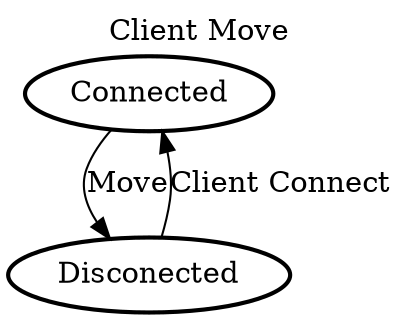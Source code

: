 digraph {
  labelloc="t";
  label="Client Move";
  
  node [style="bold"]
  "Connected" "Disconected"
  node [style=""];
  
  "Connected" -> "Disconected" [label="Move"]
  "Disconected" -> "Connected" [label="Client Connect"]
}
